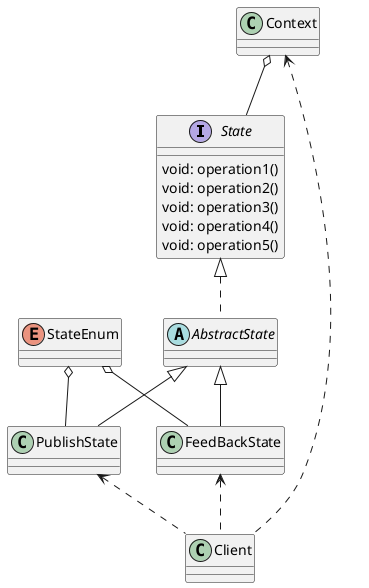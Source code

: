 @startuml

State <|.. AbstractState
AbstractState <|-- FeedBackState
AbstractState <|-- PublishState
StateEnum o-- FeedBackState
StateEnum o-- PublishState

Context o-- State

PublishState <.. Client
FeedBackState <.. Client
Context <.. Client

interface State {
    void: {method}operation1()
    void: {method}operation2()
    void: {method}operation3()
    void: {method}operation4()
    void: {method}operation5()
}

abstract class AbstractState{}

class FeedBackState{}
class PublishState{}

enum StateEnum{}

class Context{}

class Client{}

@enduml